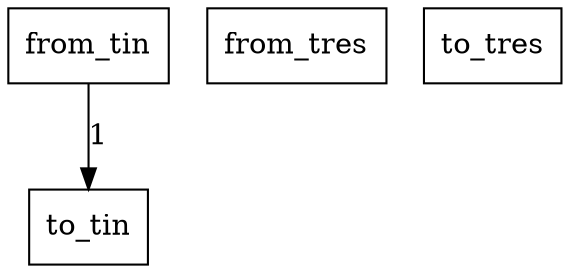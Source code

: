 digraph {
    graph [rankdir=TB
          ,bgcolor=transparent];
    node [shape=box
         ,fillcolor=white
         ,style=filled];
    0 [label=<from_tin>];
    1 [label=<from_tres>];
    2 [label=<to_tin>];
    3 [label=<to_tres>];
    0 -> 2 [label=1];
}
